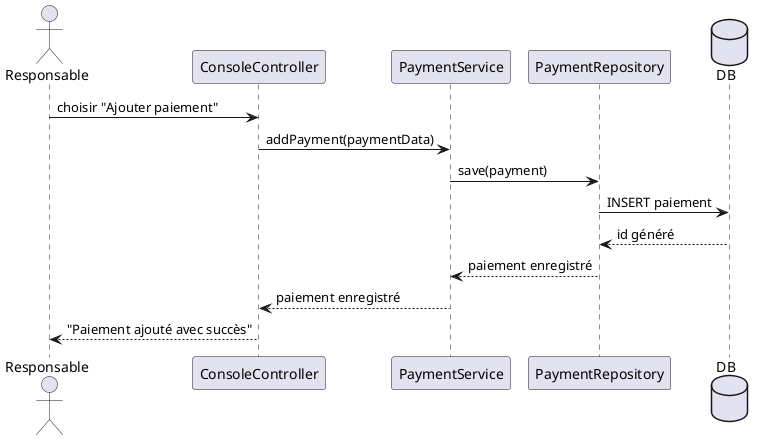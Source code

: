 @startuml
actor Responsable
participant ConsoleController
participant PaymentService
participant PaymentRepository
database DB

Responsable -> ConsoleController : choisir "Ajouter paiement"
ConsoleController -> PaymentService : addPayment(paymentData)
PaymentService -> PaymentRepository : save(payment)
PaymentRepository -> DB : INSERT paiement
DB --> PaymentRepository : id généré
PaymentRepository --> PaymentService : paiement enregistré
PaymentService --> ConsoleController : paiement enregistré
ConsoleController --> Responsable : "Paiement ajouté avec succès"
@enduml
